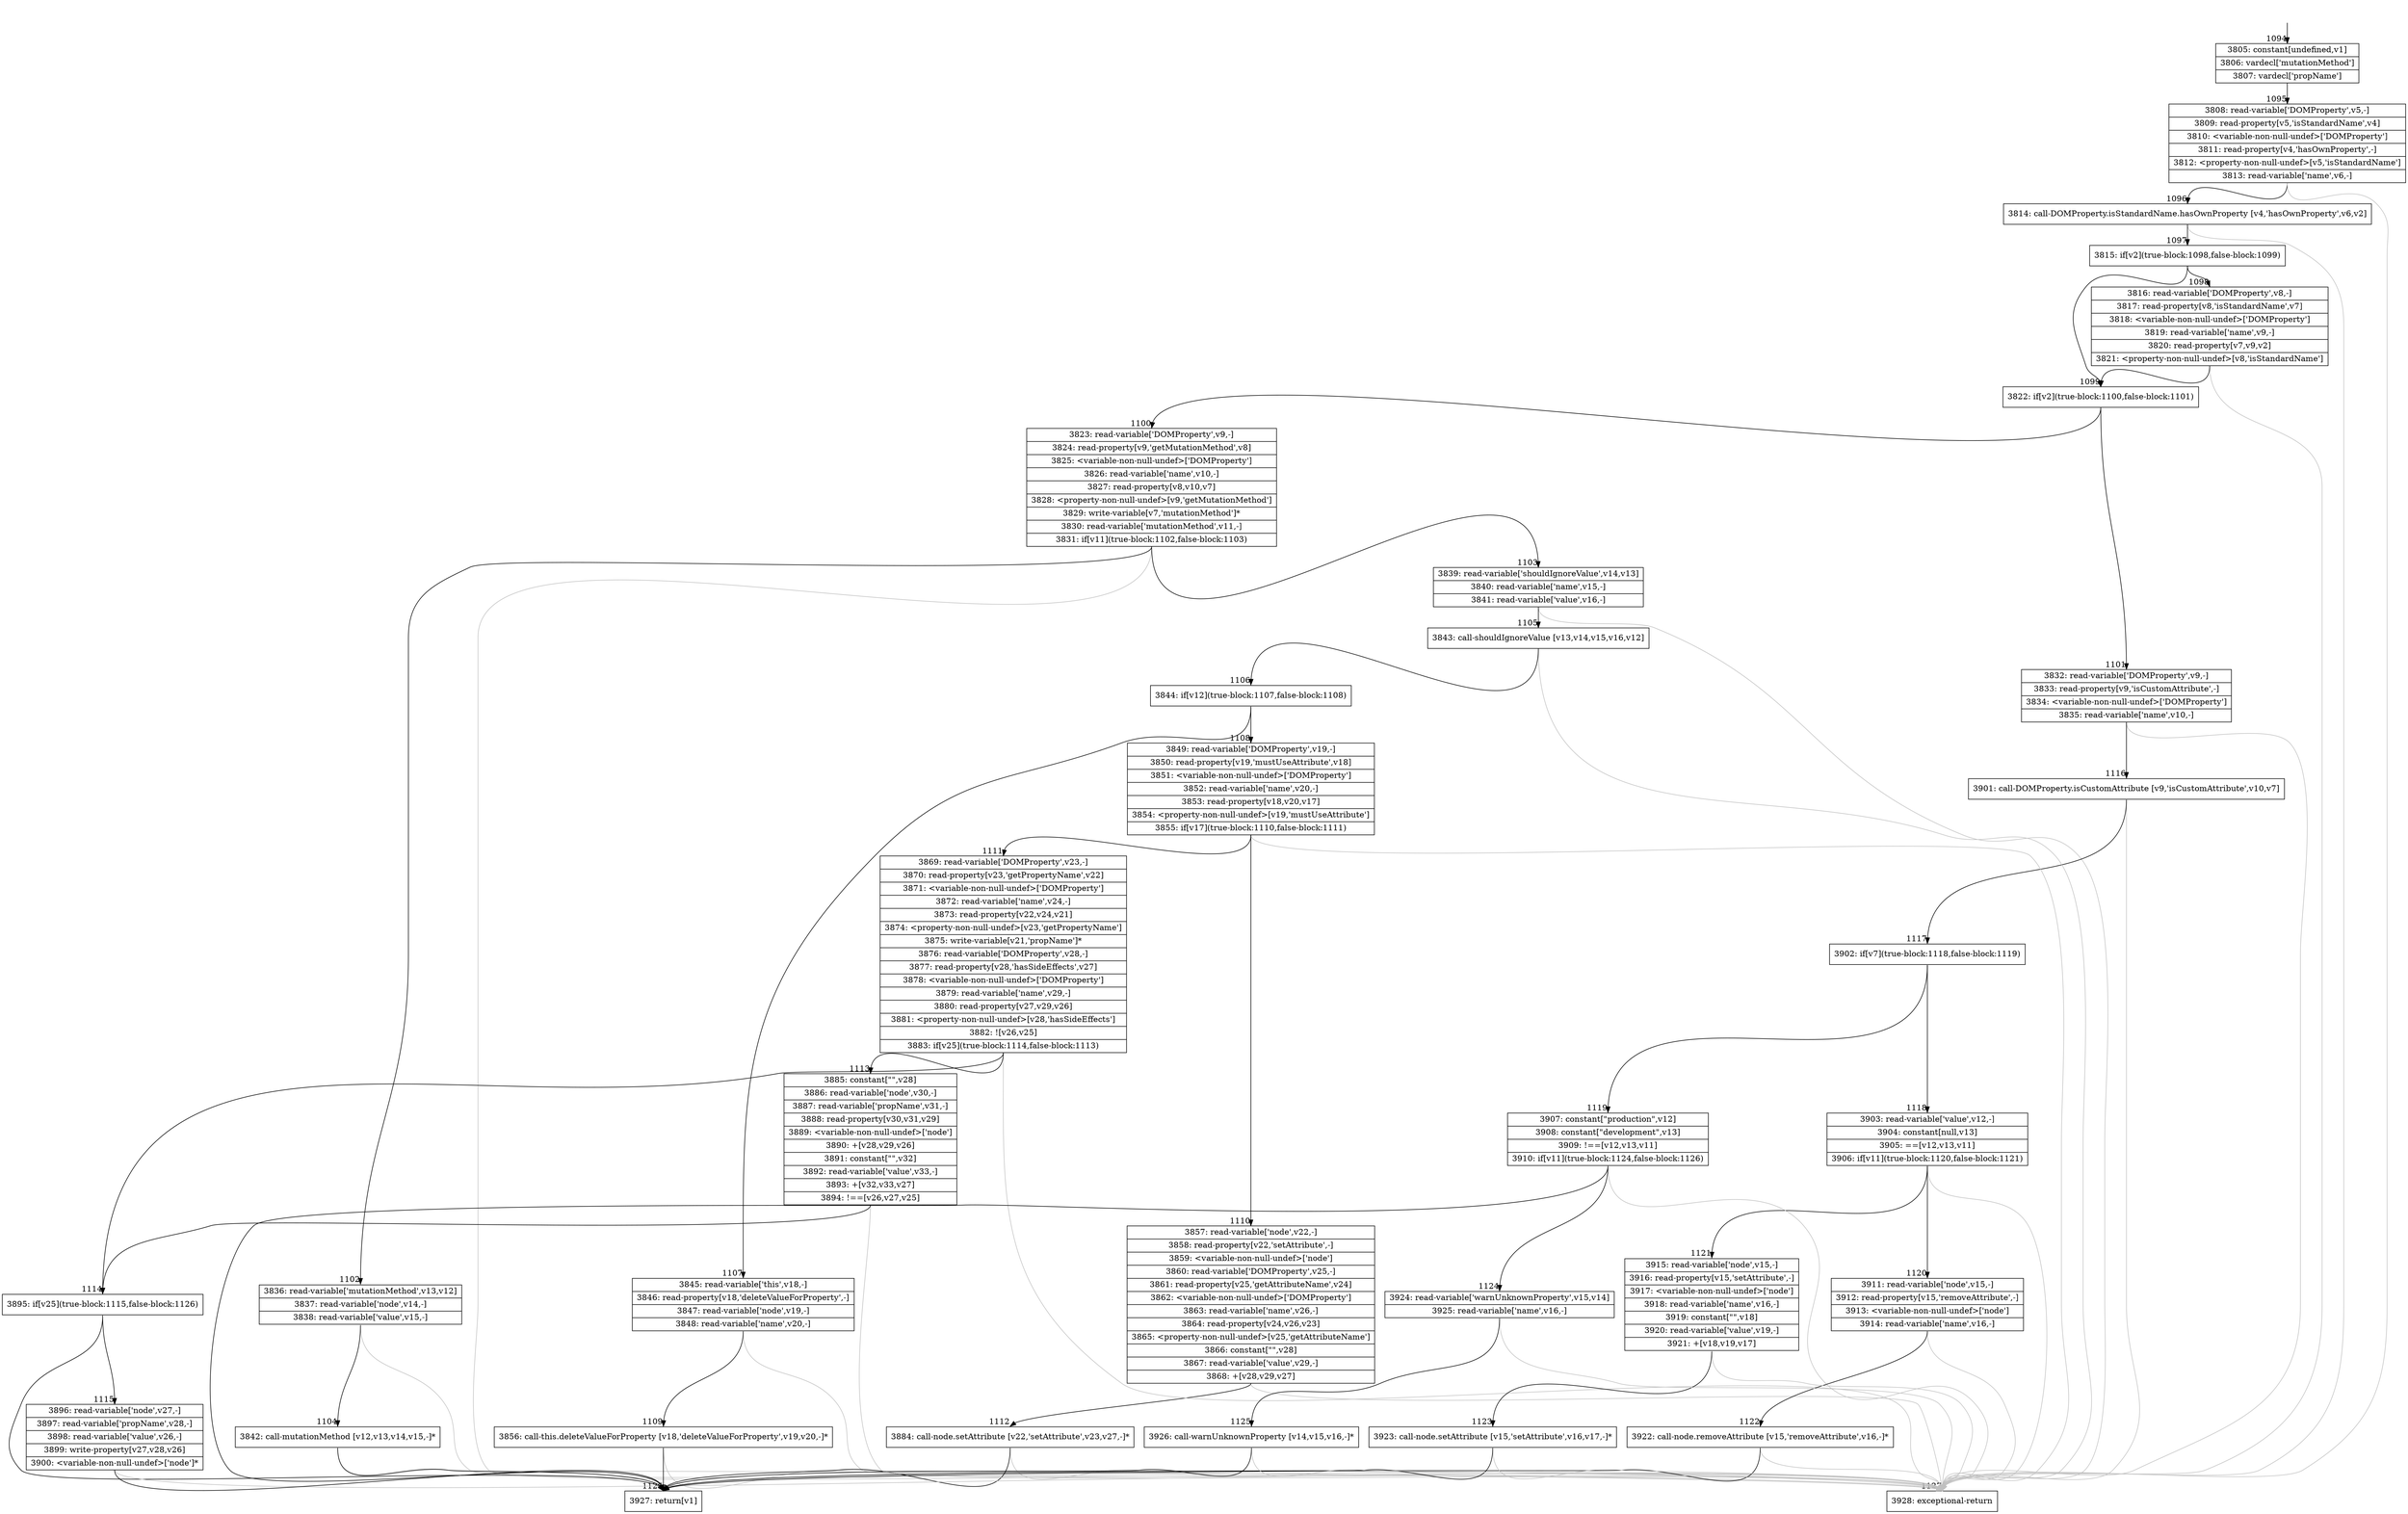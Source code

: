 digraph {
rankdir="TD"
BB_entry75[shape=none,label=""];
BB_entry75 -> BB1094 [tailport=s, headport=n, headlabel="    1094"]
BB1094 [shape=record label="{3805: constant[undefined,v1]|3806: vardecl['mutationMethod']|3807: vardecl['propName']}" ] 
BB1094 -> BB1095 [tailport=s, headport=n, headlabel="      1095"]
BB1095 [shape=record label="{3808: read-variable['DOMProperty',v5,-]|3809: read-property[v5,'isStandardName',v4]|3810: \<variable-non-null-undef\>['DOMProperty']|3811: read-property[v4,'hasOwnProperty',-]|3812: \<property-non-null-undef\>[v5,'isStandardName']|3813: read-variable['name',v6,-]}" ] 
BB1095 -> BB1096 [tailport=s, headport=n, headlabel="      1096"]
BB1095 -> BB1127 [tailport=s, headport=n, color=gray, headlabel="      1127"]
BB1096 [shape=record label="{3814: call-DOMProperty.isStandardName.hasOwnProperty [v4,'hasOwnProperty',v6,v2]}" ] 
BB1096 -> BB1097 [tailport=s, headport=n, headlabel="      1097"]
BB1096 -> BB1127 [tailport=s, headport=n, color=gray]
BB1097 [shape=record label="{3815: if[v2](true-block:1098,false-block:1099)}" ] 
BB1097 -> BB1099 [tailport=s, headport=n, headlabel="      1099"]
BB1097 -> BB1098 [tailport=s, headport=n, headlabel="      1098"]
BB1098 [shape=record label="{3816: read-variable['DOMProperty',v8,-]|3817: read-property[v8,'isStandardName',v7]|3818: \<variable-non-null-undef\>['DOMProperty']|3819: read-variable['name',v9,-]|3820: read-property[v7,v9,v2]|3821: \<property-non-null-undef\>[v8,'isStandardName']}" ] 
BB1098 -> BB1099 [tailport=s, headport=n]
BB1098 -> BB1127 [tailport=s, headport=n, color=gray]
BB1099 [shape=record label="{3822: if[v2](true-block:1100,false-block:1101)}" ] 
BB1099 -> BB1100 [tailport=s, headport=n, headlabel="      1100"]
BB1099 -> BB1101 [tailport=s, headport=n, headlabel="      1101"]
BB1100 [shape=record label="{3823: read-variable['DOMProperty',v9,-]|3824: read-property[v9,'getMutationMethod',v8]|3825: \<variable-non-null-undef\>['DOMProperty']|3826: read-variable['name',v10,-]|3827: read-property[v8,v10,v7]|3828: \<property-non-null-undef\>[v9,'getMutationMethod']|3829: write-variable[v7,'mutationMethod']*|3830: read-variable['mutationMethod',v11,-]|3831: if[v11](true-block:1102,false-block:1103)}" ] 
BB1100 -> BB1102 [tailport=s, headport=n, headlabel="      1102"]
BB1100 -> BB1103 [tailport=s, headport=n, headlabel="      1103"]
BB1100 -> BB1127 [tailport=s, headport=n, color=gray]
BB1101 [shape=record label="{3832: read-variable['DOMProperty',v9,-]|3833: read-property[v9,'isCustomAttribute',-]|3834: \<variable-non-null-undef\>['DOMProperty']|3835: read-variable['name',v10,-]}" ] 
BB1101 -> BB1116 [tailport=s, headport=n, headlabel="      1116"]
BB1101 -> BB1127 [tailport=s, headport=n, color=gray]
BB1102 [shape=record label="{3836: read-variable['mutationMethod',v13,v12]|3837: read-variable['node',v14,-]|3838: read-variable['value',v15,-]}" ] 
BB1102 -> BB1104 [tailport=s, headport=n, headlabel="      1104"]
BB1102 -> BB1127 [tailport=s, headport=n, color=gray]
BB1103 [shape=record label="{3839: read-variable['shouldIgnoreValue',v14,v13]|3840: read-variable['name',v15,-]|3841: read-variable['value',v16,-]}" ] 
BB1103 -> BB1105 [tailport=s, headport=n, headlabel="      1105"]
BB1103 -> BB1127 [tailport=s, headport=n, color=gray]
BB1104 [shape=record label="{3842: call-mutationMethod [v12,v13,v14,v15,-]*}" ] 
BB1104 -> BB1126 [tailport=s, headport=n, headlabel="      1126"]
BB1104 -> BB1127 [tailport=s, headport=n, color=gray]
BB1105 [shape=record label="{3843: call-shouldIgnoreValue [v13,v14,v15,v16,v12]}" ] 
BB1105 -> BB1106 [tailport=s, headport=n, headlabel="      1106"]
BB1105 -> BB1127 [tailport=s, headport=n, color=gray]
BB1106 [shape=record label="{3844: if[v12](true-block:1107,false-block:1108)}" ] 
BB1106 -> BB1107 [tailport=s, headport=n, headlabel="      1107"]
BB1106 -> BB1108 [tailport=s, headport=n, headlabel="      1108"]
BB1107 [shape=record label="{3845: read-variable['this',v18,-]|3846: read-property[v18,'deleteValueForProperty',-]|3847: read-variable['node',v19,-]|3848: read-variable['name',v20,-]}" ] 
BB1107 -> BB1109 [tailport=s, headport=n, headlabel="      1109"]
BB1107 -> BB1127 [tailport=s, headport=n, color=gray]
BB1108 [shape=record label="{3849: read-variable['DOMProperty',v19,-]|3850: read-property[v19,'mustUseAttribute',v18]|3851: \<variable-non-null-undef\>['DOMProperty']|3852: read-variable['name',v20,-]|3853: read-property[v18,v20,v17]|3854: \<property-non-null-undef\>[v19,'mustUseAttribute']|3855: if[v17](true-block:1110,false-block:1111)}" ] 
BB1108 -> BB1110 [tailport=s, headport=n, headlabel="      1110"]
BB1108 -> BB1111 [tailport=s, headport=n, headlabel="      1111"]
BB1108 -> BB1127 [tailport=s, headport=n, color=gray]
BB1109 [shape=record label="{3856: call-this.deleteValueForProperty [v18,'deleteValueForProperty',v19,v20,-]*}" ] 
BB1109 -> BB1126 [tailport=s, headport=n]
BB1109 -> BB1127 [tailport=s, headport=n, color=gray]
BB1110 [shape=record label="{3857: read-variable['node',v22,-]|3858: read-property[v22,'setAttribute',-]|3859: \<variable-non-null-undef\>['node']|3860: read-variable['DOMProperty',v25,-]|3861: read-property[v25,'getAttributeName',v24]|3862: \<variable-non-null-undef\>['DOMProperty']|3863: read-variable['name',v26,-]|3864: read-property[v24,v26,v23]|3865: \<property-non-null-undef\>[v25,'getAttributeName']|3866: constant[\"\",v28]|3867: read-variable['value',v29,-]|3868: +[v28,v29,v27]}" ] 
BB1110 -> BB1112 [tailport=s, headport=n, headlabel="      1112"]
BB1110 -> BB1127 [tailport=s, headport=n, color=gray]
BB1111 [shape=record label="{3869: read-variable['DOMProperty',v23,-]|3870: read-property[v23,'getPropertyName',v22]|3871: \<variable-non-null-undef\>['DOMProperty']|3872: read-variable['name',v24,-]|3873: read-property[v22,v24,v21]|3874: \<property-non-null-undef\>[v23,'getPropertyName']|3875: write-variable[v21,'propName']*|3876: read-variable['DOMProperty',v28,-]|3877: read-property[v28,'hasSideEffects',v27]|3878: \<variable-non-null-undef\>['DOMProperty']|3879: read-variable['name',v29,-]|3880: read-property[v27,v29,v26]|3881: \<property-non-null-undef\>[v28,'hasSideEffects']|3882: ![v26,v25]|3883: if[v25](true-block:1114,false-block:1113)}" ] 
BB1111 -> BB1114 [tailport=s, headport=n, headlabel="      1114"]
BB1111 -> BB1113 [tailport=s, headport=n, headlabel="      1113"]
BB1111 -> BB1127 [tailport=s, headport=n, color=gray]
BB1112 [shape=record label="{3884: call-node.setAttribute [v22,'setAttribute',v23,v27,-]*}" ] 
BB1112 -> BB1126 [tailport=s, headport=n]
BB1112 -> BB1127 [tailport=s, headport=n, color=gray]
BB1113 [shape=record label="{3885: constant[\"\",v28]|3886: read-variable['node',v30,-]|3887: read-variable['propName',v31,-]|3888: read-property[v30,v31,v29]|3889: \<variable-non-null-undef\>['node']|3890: +[v28,v29,v26]|3891: constant[\"\",v32]|3892: read-variable['value',v33,-]|3893: +[v32,v33,v27]|3894: !==[v26,v27,v25]}" ] 
BB1113 -> BB1114 [tailport=s, headport=n]
BB1113 -> BB1127 [tailport=s, headport=n, color=gray]
BB1114 [shape=record label="{3895: if[v25](true-block:1115,false-block:1126)}" ] 
BB1114 -> BB1115 [tailport=s, headport=n, headlabel="      1115"]
BB1114 -> BB1126 [tailport=s, headport=n]
BB1115 [shape=record label="{3896: read-variable['node',v27,-]|3897: read-variable['propName',v28,-]|3898: read-variable['value',v26,-]|3899: write-property[v27,v28,v26]|3900: \<variable-non-null-undef\>['node']*}" ] 
BB1115 -> BB1126 [tailport=s, headport=n]
BB1115 -> BB1127 [tailport=s, headport=n, color=gray]
BB1116 [shape=record label="{3901: call-DOMProperty.isCustomAttribute [v9,'isCustomAttribute',v10,v7]}" ] 
BB1116 -> BB1117 [tailport=s, headport=n, headlabel="      1117"]
BB1116 -> BB1127 [tailport=s, headport=n, color=gray]
BB1117 [shape=record label="{3902: if[v7](true-block:1118,false-block:1119)}" ] 
BB1117 -> BB1118 [tailport=s, headport=n, headlabel="      1118"]
BB1117 -> BB1119 [tailport=s, headport=n, headlabel="      1119"]
BB1118 [shape=record label="{3903: read-variable['value',v12,-]|3904: constant[null,v13]|3905: ==[v12,v13,v11]|3906: if[v11](true-block:1120,false-block:1121)}" ] 
BB1118 -> BB1120 [tailport=s, headport=n, headlabel="      1120"]
BB1118 -> BB1121 [tailport=s, headport=n, headlabel="      1121"]
BB1118 -> BB1127 [tailport=s, headport=n, color=gray]
BB1119 [shape=record label="{3907: constant[\"production\",v12]|3908: constant[\"development\",v13]|3909: !==[v12,v13,v11]|3910: if[v11](true-block:1124,false-block:1126)}" ] 
BB1119 -> BB1124 [tailport=s, headport=n, headlabel="      1124"]
BB1119 -> BB1126 [tailport=s, headport=n]
BB1119 -> BB1127 [tailport=s, headport=n, color=gray]
BB1120 [shape=record label="{3911: read-variable['node',v15,-]|3912: read-property[v15,'removeAttribute',-]|3913: \<variable-non-null-undef\>['node']|3914: read-variable['name',v16,-]}" ] 
BB1120 -> BB1122 [tailport=s, headport=n, headlabel="      1122"]
BB1120 -> BB1127 [tailport=s, headport=n, color=gray]
BB1121 [shape=record label="{3915: read-variable['node',v15,-]|3916: read-property[v15,'setAttribute',-]|3917: \<variable-non-null-undef\>['node']|3918: read-variable['name',v16,-]|3919: constant[\"\",v18]|3920: read-variable['value',v19,-]|3921: +[v18,v19,v17]}" ] 
BB1121 -> BB1123 [tailport=s, headport=n, headlabel="      1123"]
BB1121 -> BB1127 [tailport=s, headport=n, color=gray]
BB1122 [shape=record label="{3922: call-node.removeAttribute [v15,'removeAttribute',v16,-]*}" ] 
BB1122 -> BB1126 [tailport=s, headport=n]
BB1122 -> BB1127 [tailport=s, headport=n, color=gray]
BB1123 [shape=record label="{3923: call-node.setAttribute [v15,'setAttribute',v16,v17,-]*}" ] 
BB1123 -> BB1126 [tailport=s, headport=n]
BB1123 -> BB1127 [tailport=s, headport=n, color=gray]
BB1124 [shape=record label="{3924: read-variable['warnUnknownProperty',v15,v14]|3925: read-variable['name',v16,-]}" ] 
BB1124 -> BB1125 [tailport=s, headport=n, headlabel="      1125"]
BB1124 -> BB1127 [tailport=s, headport=n, color=gray]
BB1125 [shape=record label="{3926: call-warnUnknownProperty [v14,v15,v16,-]*}" ] 
BB1125 -> BB1126 [tailport=s, headport=n]
BB1125 -> BB1127 [tailport=s, headport=n, color=gray]
BB1126 [shape=record label="{3927: return[v1]}" ] 
BB1127 [shape=record label="{3928: exceptional-return}" ] 
//#$~ 2069
}
